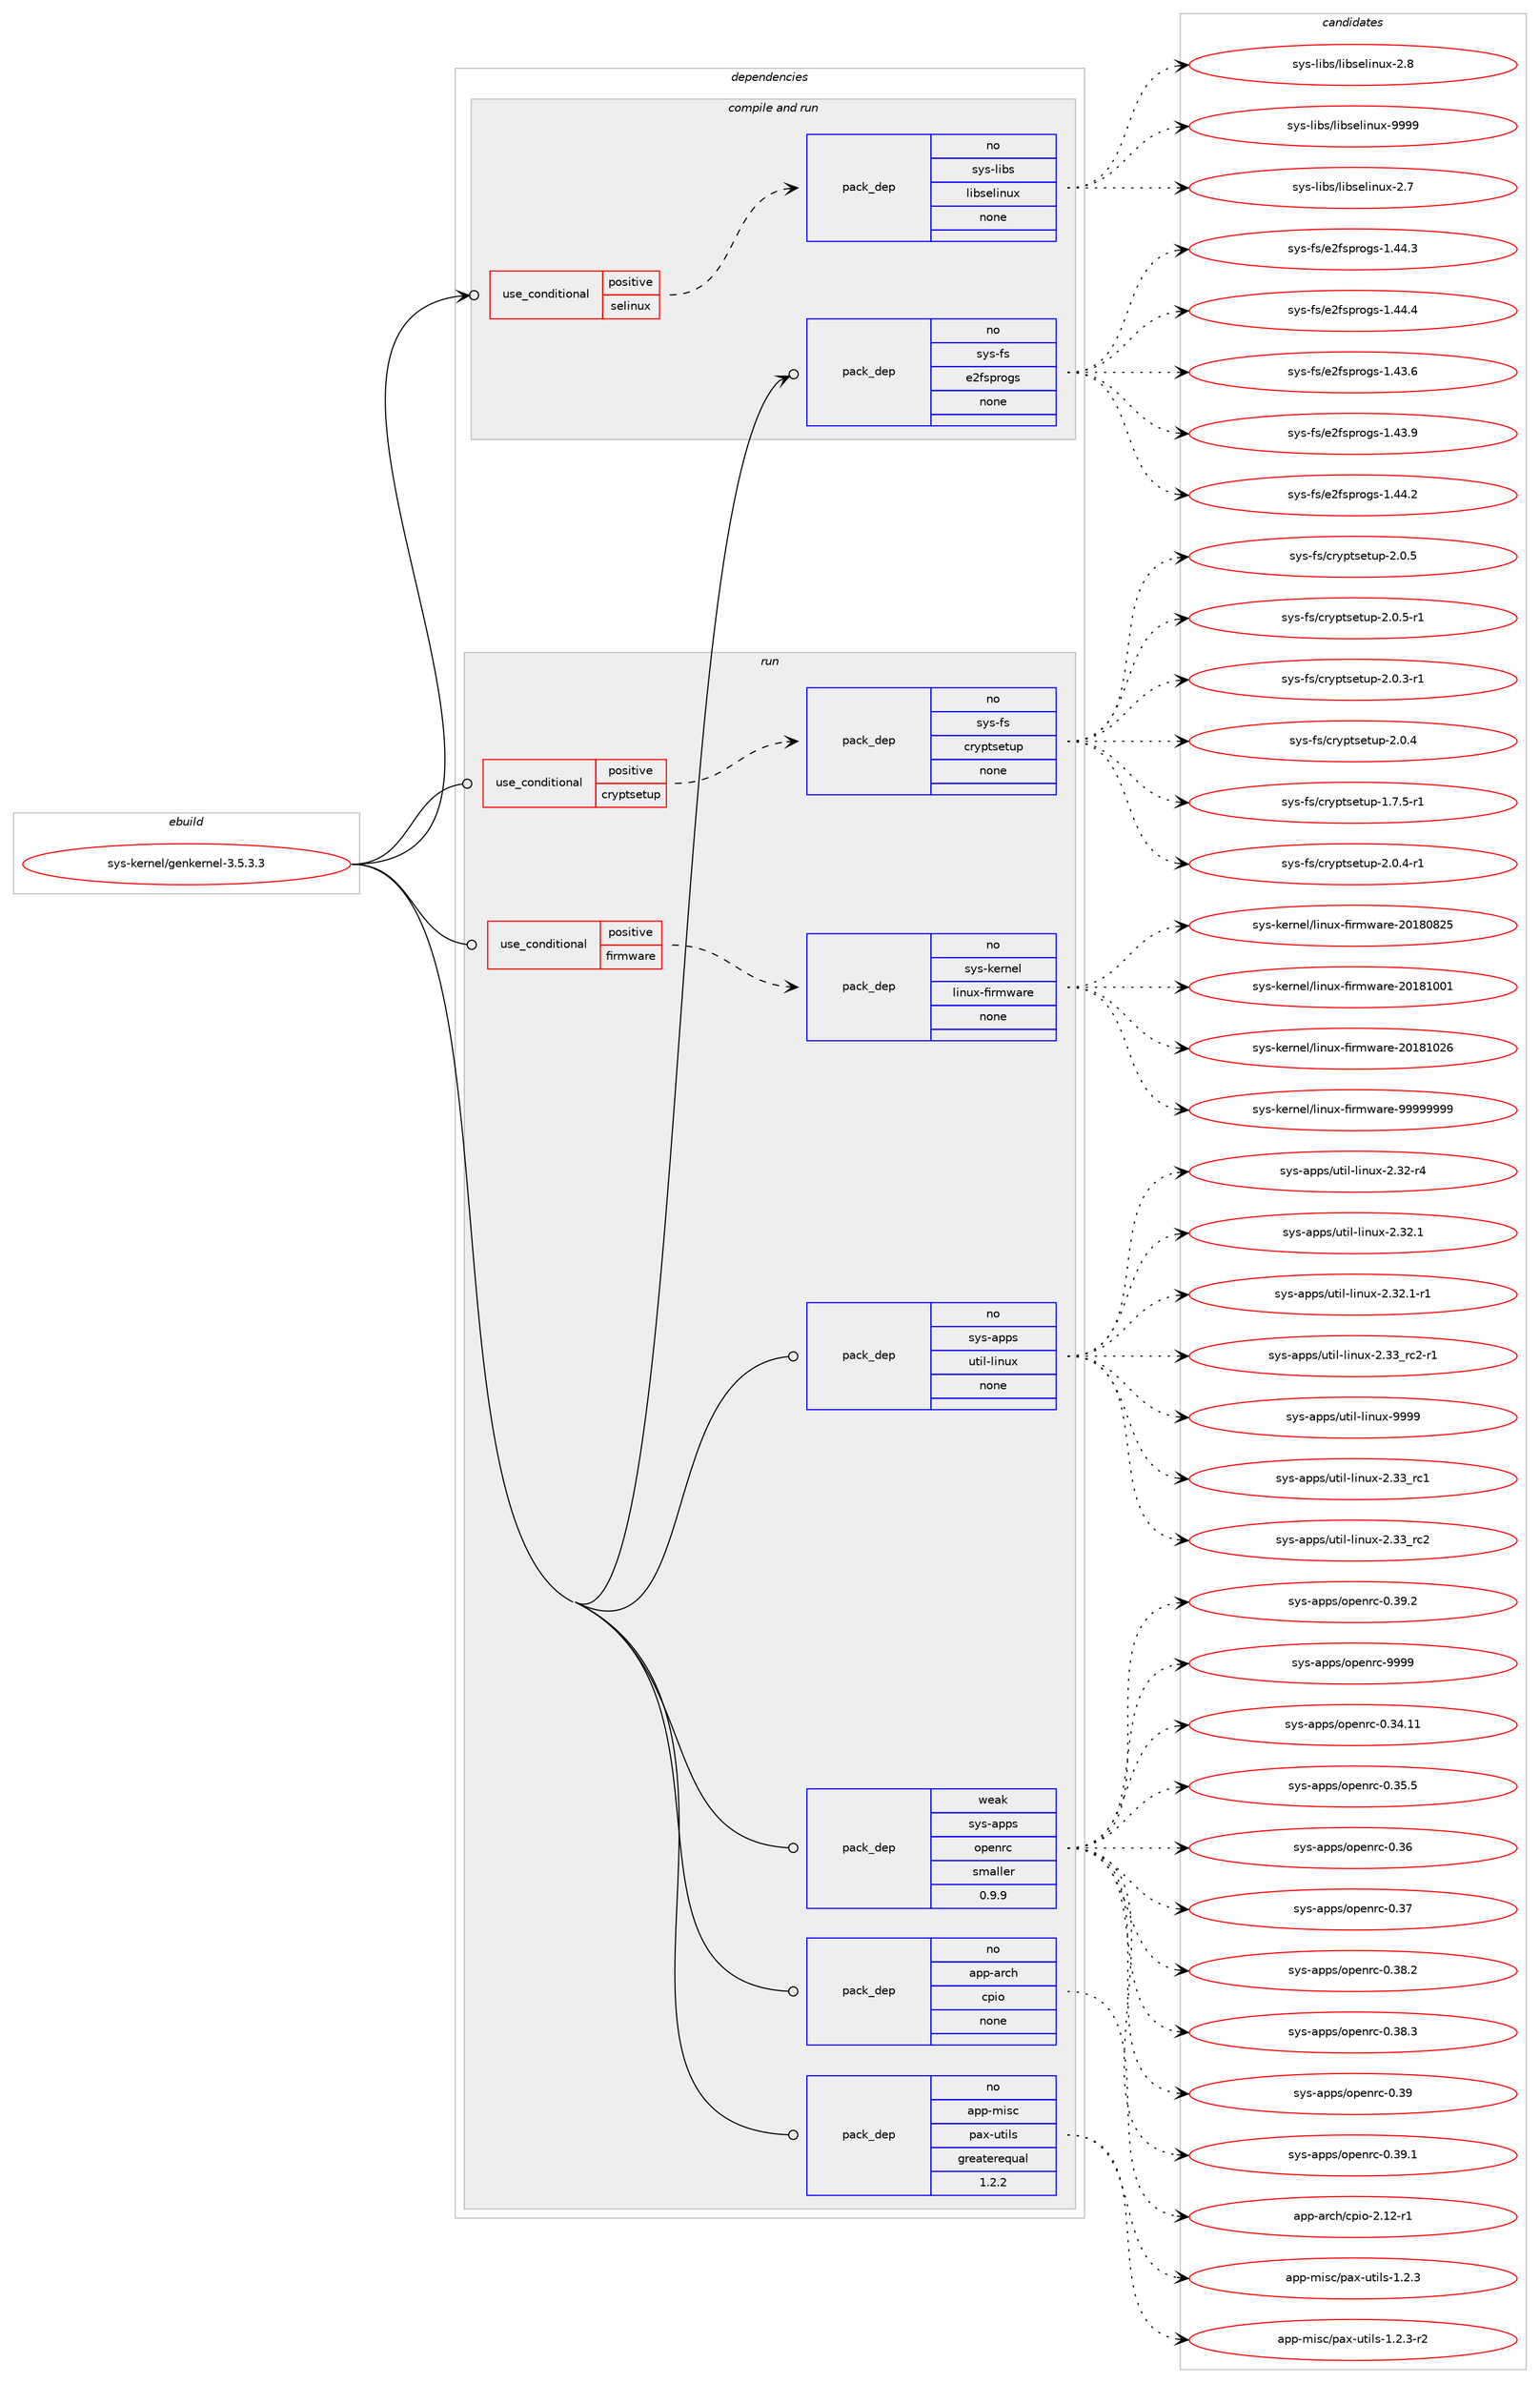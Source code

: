 digraph prolog {

# *************
# Graph options
# *************

newrank=true;
concentrate=true;
compound=true;
graph [rankdir=LR,fontname=Helvetica,fontsize=10,ranksep=1.5];#, ranksep=2.5, nodesep=0.2];
edge  [arrowhead=vee];
node  [fontname=Helvetica,fontsize=10];

# **********
# The ebuild
# **********

subgraph cluster_leftcol {
color=gray;
rank=same;
label=<<i>ebuild</i>>;
id [label="sys-kernel/genkernel-3.5.3.3", color=red, width=4, href="../sys-kernel/genkernel-3.5.3.3.svg"];
}

# ****************
# The dependencies
# ****************

subgraph cluster_midcol {
color=gray;
label=<<i>dependencies</i>>;
subgraph cluster_compile {
fillcolor="#eeeeee";
style=filled;
label=<<i>compile</i>>;
}
subgraph cluster_compileandrun {
fillcolor="#eeeeee";
style=filled;
label=<<i>compile and run</i>>;
subgraph cond1353 {
dependency7707 [label=<<TABLE BORDER="0" CELLBORDER="1" CELLSPACING="0" CELLPADDING="4"><TR><TD ROWSPAN="3" CELLPADDING="10">use_conditional</TD></TR><TR><TD>positive</TD></TR><TR><TD>selinux</TD></TR></TABLE>>, shape=none, color=red];
subgraph pack6158 {
dependency7708 [label=<<TABLE BORDER="0" CELLBORDER="1" CELLSPACING="0" CELLPADDING="4" WIDTH="220"><TR><TD ROWSPAN="6" CELLPADDING="30">pack_dep</TD></TR><TR><TD WIDTH="110">no</TD></TR><TR><TD>sys-libs</TD></TR><TR><TD>libselinux</TD></TR><TR><TD>none</TD></TR><TR><TD></TD></TR></TABLE>>, shape=none, color=blue];
}
dependency7707:e -> dependency7708:w [weight=20,style="dashed",arrowhead="vee"];
}
id:e -> dependency7707:w [weight=20,style="solid",arrowhead="odotvee"];
subgraph pack6159 {
dependency7709 [label=<<TABLE BORDER="0" CELLBORDER="1" CELLSPACING="0" CELLPADDING="4" WIDTH="220"><TR><TD ROWSPAN="6" CELLPADDING="30">pack_dep</TD></TR><TR><TD WIDTH="110">no</TD></TR><TR><TD>sys-fs</TD></TR><TR><TD>e2fsprogs</TD></TR><TR><TD>none</TD></TR><TR><TD></TD></TR></TABLE>>, shape=none, color=blue];
}
id:e -> dependency7709:w [weight=20,style="solid",arrowhead="odotvee"];
}
subgraph cluster_run {
fillcolor="#eeeeee";
style=filled;
label=<<i>run</i>>;
subgraph cond1354 {
dependency7710 [label=<<TABLE BORDER="0" CELLBORDER="1" CELLSPACING="0" CELLPADDING="4"><TR><TD ROWSPAN="3" CELLPADDING="10">use_conditional</TD></TR><TR><TD>positive</TD></TR><TR><TD>cryptsetup</TD></TR></TABLE>>, shape=none, color=red];
subgraph pack6160 {
dependency7711 [label=<<TABLE BORDER="0" CELLBORDER="1" CELLSPACING="0" CELLPADDING="4" WIDTH="220"><TR><TD ROWSPAN="6" CELLPADDING="30">pack_dep</TD></TR><TR><TD WIDTH="110">no</TD></TR><TR><TD>sys-fs</TD></TR><TR><TD>cryptsetup</TD></TR><TR><TD>none</TD></TR><TR><TD></TD></TR></TABLE>>, shape=none, color=blue];
}
dependency7710:e -> dependency7711:w [weight=20,style="dashed",arrowhead="vee"];
}
id:e -> dependency7710:w [weight=20,style="solid",arrowhead="odot"];
subgraph cond1355 {
dependency7712 [label=<<TABLE BORDER="0" CELLBORDER="1" CELLSPACING="0" CELLPADDING="4"><TR><TD ROWSPAN="3" CELLPADDING="10">use_conditional</TD></TR><TR><TD>positive</TD></TR><TR><TD>firmware</TD></TR></TABLE>>, shape=none, color=red];
subgraph pack6161 {
dependency7713 [label=<<TABLE BORDER="0" CELLBORDER="1" CELLSPACING="0" CELLPADDING="4" WIDTH="220"><TR><TD ROWSPAN="6" CELLPADDING="30">pack_dep</TD></TR><TR><TD WIDTH="110">no</TD></TR><TR><TD>sys-kernel</TD></TR><TR><TD>linux-firmware</TD></TR><TR><TD>none</TD></TR><TR><TD></TD></TR></TABLE>>, shape=none, color=blue];
}
dependency7712:e -> dependency7713:w [weight=20,style="dashed",arrowhead="vee"];
}
id:e -> dependency7712:w [weight=20,style="solid",arrowhead="odot"];
subgraph pack6162 {
dependency7714 [label=<<TABLE BORDER="0" CELLBORDER="1" CELLSPACING="0" CELLPADDING="4" WIDTH="220"><TR><TD ROWSPAN="6" CELLPADDING="30">pack_dep</TD></TR><TR><TD WIDTH="110">no</TD></TR><TR><TD>app-arch</TD></TR><TR><TD>cpio</TD></TR><TR><TD>none</TD></TR><TR><TD></TD></TR></TABLE>>, shape=none, color=blue];
}
id:e -> dependency7714:w [weight=20,style="solid",arrowhead="odot"];
subgraph pack6163 {
dependency7715 [label=<<TABLE BORDER="0" CELLBORDER="1" CELLSPACING="0" CELLPADDING="4" WIDTH="220"><TR><TD ROWSPAN="6" CELLPADDING="30">pack_dep</TD></TR><TR><TD WIDTH="110">no</TD></TR><TR><TD>app-misc</TD></TR><TR><TD>pax-utils</TD></TR><TR><TD>greaterequal</TD></TR><TR><TD>1.2.2</TD></TR></TABLE>>, shape=none, color=blue];
}
id:e -> dependency7715:w [weight=20,style="solid",arrowhead="odot"];
subgraph pack6164 {
dependency7716 [label=<<TABLE BORDER="0" CELLBORDER="1" CELLSPACING="0" CELLPADDING="4" WIDTH="220"><TR><TD ROWSPAN="6" CELLPADDING="30">pack_dep</TD></TR><TR><TD WIDTH="110">no</TD></TR><TR><TD>sys-apps</TD></TR><TR><TD>util-linux</TD></TR><TR><TD>none</TD></TR><TR><TD></TD></TR></TABLE>>, shape=none, color=blue];
}
id:e -> dependency7716:w [weight=20,style="solid",arrowhead="odot"];
subgraph pack6165 {
dependency7717 [label=<<TABLE BORDER="0" CELLBORDER="1" CELLSPACING="0" CELLPADDING="4" WIDTH="220"><TR><TD ROWSPAN="6" CELLPADDING="30">pack_dep</TD></TR><TR><TD WIDTH="110">weak</TD></TR><TR><TD>sys-apps</TD></TR><TR><TD>openrc</TD></TR><TR><TD>smaller</TD></TR><TR><TD>0.9.9</TD></TR></TABLE>>, shape=none, color=blue];
}
id:e -> dependency7717:w [weight=20,style="solid",arrowhead="odot"];
}
}

# **************
# The candidates
# **************

subgraph cluster_choices {
rank=same;
color=gray;
label=<<i>candidates</i>>;

subgraph choice6158 {
color=black;
nodesep=1;
choice1151211154510810598115471081059811510110810511011712045504655 [label="sys-libs/libselinux-2.7", color=red, width=4,href="../sys-libs/libselinux-2.7.svg"];
choice1151211154510810598115471081059811510110810511011712045504656 [label="sys-libs/libselinux-2.8", color=red, width=4,href="../sys-libs/libselinux-2.8.svg"];
choice115121115451081059811547108105981151011081051101171204557575757 [label="sys-libs/libselinux-9999", color=red, width=4,href="../sys-libs/libselinux-9999.svg"];
dependency7708:e -> choice1151211154510810598115471081059811510110810511011712045504655:w [style=dotted,weight="100"];
dependency7708:e -> choice1151211154510810598115471081059811510110810511011712045504656:w [style=dotted,weight="100"];
dependency7708:e -> choice115121115451081059811547108105981151011081051101171204557575757:w [style=dotted,weight="100"];
}
subgraph choice6159 {
color=black;
nodesep=1;
choice11512111545102115471015010211511211411110311545494652514654 [label="sys-fs/e2fsprogs-1.43.6", color=red, width=4,href="../sys-fs/e2fsprogs-1.43.6.svg"];
choice11512111545102115471015010211511211411110311545494652514657 [label="sys-fs/e2fsprogs-1.43.9", color=red, width=4,href="../sys-fs/e2fsprogs-1.43.9.svg"];
choice11512111545102115471015010211511211411110311545494652524650 [label="sys-fs/e2fsprogs-1.44.2", color=red, width=4,href="../sys-fs/e2fsprogs-1.44.2.svg"];
choice11512111545102115471015010211511211411110311545494652524651 [label="sys-fs/e2fsprogs-1.44.3", color=red, width=4,href="../sys-fs/e2fsprogs-1.44.3.svg"];
choice11512111545102115471015010211511211411110311545494652524652 [label="sys-fs/e2fsprogs-1.44.4", color=red, width=4,href="../sys-fs/e2fsprogs-1.44.4.svg"];
dependency7709:e -> choice11512111545102115471015010211511211411110311545494652514654:w [style=dotted,weight="100"];
dependency7709:e -> choice11512111545102115471015010211511211411110311545494652514657:w [style=dotted,weight="100"];
dependency7709:e -> choice11512111545102115471015010211511211411110311545494652524650:w [style=dotted,weight="100"];
dependency7709:e -> choice11512111545102115471015010211511211411110311545494652524651:w [style=dotted,weight="100"];
dependency7709:e -> choice11512111545102115471015010211511211411110311545494652524652:w [style=dotted,weight="100"];
}
subgraph choice6160 {
color=black;
nodesep=1;
choice1151211154510211547991141211121161151011161171124550464846514511449 [label="sys-fs/cryptsetup-2.0.3-r1", color=red, width=4,href="../sys-fs/cryptsetup-2.0.3-r1.svg"];
choice115121115451021154799114121112116115101116117112455046484652 [label="sys-fs/cryptsetup-2.0.4", color=red, width=4,href="../sys-fs/cryptsetup-2.0.4.svg"];
choice1151211154510211547991141211121161151011161171124549465546534511449 [label="sys-fs/cryptsetup-1.7.5-r1", color=red, width=4,href="../sys-fs/cryptsetup-1.7.5-r1.svg"];
choice1151211154510211547991141211121161151011161171124550464846524511449 [label="sys-fs/cryptsetup-2.0.4-r1", color=red, width=4,href="../sys-fs/cryptsetup-2.0.4-r1.svg"];
choice115121115451021154799114121112116115101116117112455046484653 [label="sys-fs/cryptsetup-2.0.5", color=red, width=4,href="../sys-fs/cryptsetup-2.0.5.svg"];
choice1151211154510211547991141211121161151011161171124550464846534511449 [label="sys-fs/cryptsetup-2.0.5-r1", color=red, width=4,href="../sys-fs/cryptsetup-2.0.5-r1.svg"];
dependency7711:e -> choice1151211154510211547991141211121161151011161171124550464846514511449:w [style=dotted,weight="100"];
dependency7711:e -> choice115121115451021154799114121112116115101116117112455046484652:w [style=dotted,weight="100"];
dependency7711:e -> choice1151211154510211547991141211121161151011161171124549465546534511449:w [style=dotted,weight="100"];
dependency7711:e -> choice1151211154510211547991141211121161151011161171124550464846524511449:w [style=dotted,weight="100"];
dependency7711:e -> choice115121115451021154799114121112116115101116117112455046484653:w [style=dotted,weight="100"];
dependency7711:e -> choice1151211154510211547991141211121161151011161171124550464846534511449:w [style=dotted,weight="100"];
}
subgraph choice6161 {
color=black;
nodesep=1;
choice11512111545107101114110101108471081051101171204510210511410911997114101455048495648565053 [label="sys-kernel/linux-firmware-20180825", color=red, width=4,href="../sys-kernel/linux-firmware-20180825.svg"];
choice11512111545107101114110101108471081051101171204510210511410911997114101455048495649484849 [label="sys-kernel/linux-firmware-20181001", color=red, width=4,href="../sys-kernel/linux-firmware-20181001.svg"];
choice11512111545107101114110101108471081051101171204510210511410911997114101455048495649485054 [label="sys-kernel/linux-firmware-20181026", color=red, width=4,href="../sys-kernel/linux-firmware-20181026.svg"];
choice11512111545107101114110101108471081051101171204510210511410911997114101455757575757575757 [label="sys-kernel/linux-firmware-99999999", color=red, width=4,href="../sys-kernel/linux-firmware-99999999.svg"];
dependency7713:e -> choice11512111545107101114110101108471081051101171204510210511410911997114101455048495648565053:w [style=dotted,weight="100"];
dependency7713:e -> choice11512111545107101114110101108471081051101171204510210511410911997114101455048495649484849:w [style=dotted,weight="100"];
dependency7713:e -> choice11512111545107101114110101108471081051101171204510210511410911997114101455048495649485054:w [style=dotted,weight="100"];
dependency7713:e -> choice11512111545107101114110101108471081051101171204510210511410911997114101455757575757575757:w [style=dotted,weight="100"];
}
subgraph choice6162 {
color=black;
nodesep=1;
choice97112112459711499104479911210511145504649504511449 [label="app-arch/cpio-2.12-r1", color=red, width=4,href="../app-arch/cpio-2.12-r1.svg"];
dependency7714:e -> choice97112112459711499104479911210511145504649504511449:w [style=dotted,weight="100"];
}
subgraph choice6163 {
color=black;
nodesep=1;
choice971121124510910511599471129712045117116105108115454946504651 [label="app-misc/pax-utils-1.2.3", color=red, width=4,href="../app-misc/pax-utils-1.2.3.svg"];
choice9711211245109105115994711297120451171161051081154549465046514511450 [label="app-misc/pax-utils-1.2.3-r2", color=red, width=4,href="../app-misc/pax-utils-1.2.3-r2.svg"];
dependency7715:e -> choice971121124510910511599471129712045117116105108115454946504651:w [style=dotted,weight="100"];
dependency7715:e -> choice9711211245109105115994711297120451171161051081154549465046514511450:w [style=dotted,weight="100"];
}
subgraph choice6164 {
color=black;
nodesep=1;
choice115121115459711211211547117116105108451081051101171204550465151951149949 [label="sys-apps/util-linux-2.33_rc1", color=red, width=4,href="../sys-apps/util-linux-2.33_rc1.svg"];
choice115121115459711211211547117116105108451081051101171204550465151951149950 [label="sys-apps/util-linux-2.33_rc2", color=red, width=4,href="../sys-apps/util-linux-2.33_rc2.svg"];
choice1151211154597112112115471171161051084510810511011712045504651504511452 [label="sys-apps/util-linux-2.32-r4", color=red, width=4,href="../sys-apps/util-linux-2.32-r4.svg"];
choice1151211154597112112115471171161051084510810511011712045504651504649 [label="sys-apps/util-linux-2.32.1", color=red, width=4,href="../sys-apps/util-linux-2.32.1.svg"];
choice11512111545971121121154711711610510845108105110117120455046515046494511449 [label="sys-apps/util-linux-2.32.1-r1", color=red, width=4,href="../sys-apps/util-linux-2.32.1-r1.svg"];
choice1151211154597112112115471171161051084510810511011712045504651519511499504511449 [label="sys-apps/util-linux-2.33_rc2-r1", color=red, width=4,href="../sys-apps/util-linux-2.33_rc2-r1.svg"];
choice115121115459711211211547117116105108451081051101171204557575757 [label="sys-apps/util-linux-9999", color=red, width=4,href="../sys-apps/util-linux-9999.svg"];
dependency7716:e -> choice115121115459711211211547117116105108451081051101171204550465151951149949:w [style=dotted,weight="100"];
dependency7716:e -> choice115121115459711211211547117116105108451081051101171204550465151951149950:w [style=dotted,weight="100"];
dependency7716:e -> choice1151211154597112112115471171161051084510810511011712045504651504511452:w [style=dotted,weight="100"];
dependency7716:e -> choice1151211154597112112115471171161051084510810511011712045504651504649:w [style=dotted,weight="100"];
dependency7716:e -> choice11512111545971121121154711711610510845108105110117120455046515046494511449:w [style=dotted,weight="100"];
dependency7716:e -> choice1151211154597112112115471171161051084510810511011712045504651519511499504511449:w [style=dotted,weight="100"];
dependency7716:e -> choice115121115459711211211547117116105108451081051101171204557575757:w [style=dotted,weight="100"];
}
subgraph choice6165 {
color=black;
nodesep=1;
choice115121115459711211211547111112101110114994548465152464949 [label="sys-apps/openrc-0.34.11", color=red, width=4,href="../sys-apps/openrc-0.34.11.svg"];
choice1151211154597112112115471111121011101149945484651534653 [label="sys-apps/openrc-0.35.5", color=red, width=4,href="../sys-apps/openrc-0.35.5.svg"];
choice115121115459711211211547111112101110114994548465154 [label="sys-apps/openrc-0.36", color=red, width=4,href="../sys-apps/openrc-0.36.svg"];
choice115121115459711211211547111112101110114994548465155 [label="sys-apps/openrc-0.37", color=red, width=4,href="../sys-apps/openrc-0.37.svg"];
choice1151211154597112112115471111121011101149945484651564650 [label="sys-apps/openrc-0.38.2", color=red, width=4,href="../sys-apps/openrc-0.38.2.svg"];
choice1151211154597112112115471111121011101149945484651564651 [label="sys-apps/openrc-0.38.3", color=red, width=4,href="../sys-apps/openrc-0.38.3.svg"];
choice115121115459711211211547111112101110114994548465157 [label="sys-apps/openrc-0.39", color=red, width=4,href="../sys-apps/openrc-0.39.svg"];
choice1151211154597112112115471111121011101149945484651574649 [label="sys-apps/openrc-0.39.1", color=red, width=4,href="../sys-apps/openrc-0.39.1.svg"];
choice1151211154597112112115471111121011101149945484651574650 [label="sys-apps/openrc-0.39.2", color=red, width=4,href="../sys-apps/openrc-0.39.2.svg"];
choice115121115459711211211547111112101110114994557575757 [label="sys-apps/openrc-9999", color=red, width=4,href="../sys-apps/openrc-9999.svg"];
dependency7717:e -> choice115121115459711211211547111112101110114994548465152464949:w [style=dotted,weight="100"];
dependency7717:e -> choice1151211154597112112115471111121011101149945484651534653:w [style=dotted,weight="100"];
dependency7717:e -> choice115121115459711211211547111112101110114994548465154:w [style=dotted,weight="100"];
dependency7717:e -> choice115121115459711211211547111112101110114994548465155:w [style=dotted,weight="100"];
dependency7717:e -> choice1151211154597112112115471111121011101149945484651564650:w [style=dotted,weight="100"];
dependency7717:e -> choice1151211154597112112115471111121011101149945484651564651:w [style=dotted,weight="100"];
dependency7717:e -> choice115121115459711211211547111112101110114994548465157:w [style=dotted,weight="100"];
dependency7717:e -> choice1151211154597112112115471111121011101149945484651574649:w [style=dotted,weight="100"];
dependency7717:e -> choice1151211154597112112115471111121011101149945484651574650:w [style=dotted,weight="100"];
dependency7717:e -> choice115121115459711211211547111112101110114994557575757:w [style=dotted,weight="100"];
}
}

}
